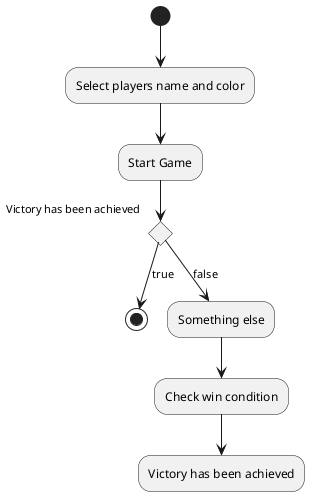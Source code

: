 @startuml
(*) --> "Select players name and color"
--> "Start Game"
if "Victory has been achieved" then
    -->[true] (*)
else
    -->[false] "Something else"
    --> "Check win condition"
    --> "Victory has been achieved"
endif

@enduml
